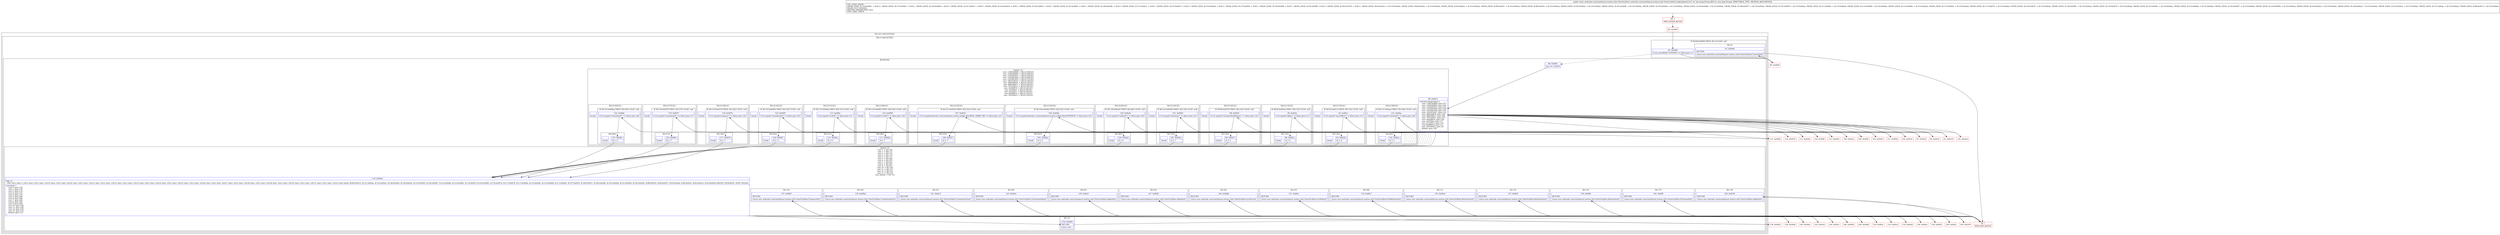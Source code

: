 digraph "CFG forandroidx.constraintlayout.motion.utils.ViewOscillator.makeSpline(Ljava\/lang\/String;)Landroidx\/constraintlayout\/motion\/utils\/ViewOscillator;" {
subgraph cluster_Region_1011012332 {
label = "R(1:(2:(1:4)|(3:6|7|50)))";
node [shape=record,color=blue];
subgraph cluster_Region_246561502 {
label = "R(2:(1:4)|(3:6|7|50))";
node [shape=record,color=blue];
subgraph cluster_IfRegion_862462404 {
label = "IF [B:85:0x0006] THEN: R(1:4) ELSE: null";
node [shape=record,color=blue];
Node_85 [shape=record,label="{85\:\ 0x0006|if (r2.startsWith(\"CUSTOM\") != false) goto L3\l}"];
subgraph cluster_Region_525179118 {
label = "R(1:4)";
node [shape=record,color=blue];
Node_87 [shape=record,label="{87\:\ 0x000d|RETURN\l|return new androidx.constraintlayout.motion.utils.ViewOscillator.CustomSet()\l}"];
}
}
subgraph cluster_Region_2041598500 {
label = "R(3:6|7|50)";
node [shape=record,color=blue];
Node_88 [shape=record,label="{88\:\ 0x000e|char r0 = 65535\l}"];
subgraph cluster_SwitchRegion_900918361 {
label = "Switch: 14
 case -1249320806 -> R(2:(2:49|1)|1)
 case -1249320805 -> R(2:(2:46|1)|1)
 case -1225497657 -> R(2:(2:43|1)|1)
 case -1225497656 -> R(2:(2:40|1)|1)
 case -1225497655 -> R(2:(2:37|1)|1)
 case -1001078227 -> R(2:(2:34|1)|1)
 case -908189618 -> R(2:(2:31|1)|1)
 case -908189617 -> R(2:(2:28|1)|1)
 case -797520672 -> R(2:(2:25|1)|1)
 case -40300674 -> R(2:(2:22|1)|1)
 case -4379043 -> R(2:(2:19|1)|1)
 case 37232917 -> R(2:(2:16|1)|1)
 case 92909918 -> R(2:(2:13|1)|1)
 case 156108012 -> R(2:(2:10|1)|1)";
node [shape=record,color=blue];
Node_89 [shape=record,label="{89\:\ 0x0013|switch(r2.hashCode()) \{\l    case \-1249320806: goto L47;\l    case \-1249320805: goto L44;\l    case \-1225497657: goto L41;\l    case \-1225497656: goto L38;\l    case \-1225497655: goto L35;\l    case \-1001078227: goto L32;\l    case \-908189618: goto L29;\l    case \-908189617: goto L26;\l    case \-797520672: goto L23;\l    case \-40300674: goto L20;\l    case \-4379043: goto L17;\l    case 37232917: goto L14;\l    case 92909918: goto L11;\l    case 156108012: goto L8;\l    default: goto L50;\l\}\l}"];
subgraph cluster_Region_709448955 {
label = "R(2:(2:49|1)|1)";
node [shape=record,color=blue];
subgraph cluster_IfRegion_1482503799 {
label = "IF [B:131:0x00aa] THEN: R(2:49|1) ELSE: null";
node [shape=record,color=blue];
Node_131 [shape=record,label="{131\:\ 0x00aa|if (r2.equals(\"rotationX\") != false) goto L49\l}"];
subgraph cluster_Region_1682935145 {
label = "R(2:49|1)";
node [shape=record,color=blue];
Node_132 [shape=record,label="{132\:\ 0x00ac|r0 = 3\l}"];
Node_InsnContainer_723804026 [shape=record,label="{|break\l}"];
}
}
Node_InsnContainer_165068387 [shape=record,label="{|break\l}"];
}
subgraph cluster_Region_1767427374 {
label = "R(2:(2:46|1)|1)";
node [shape=record,color=blue];
subgraph cluster_IfRegion_1476899068 {
label = "IF [B:128:0x00a0] THEN: R(2:46|1) ELSE: null";
node [shape=record,color=blue];
Node_128 [shape=record,label="{128\:\ 0x00a0|if (r2.equals(\"rotationY\") != false) goto L46\l}"];
subgraph cluster_Region_1219413963 {
label = "R(2:46|1)";
node [shape=record,color=blue];
Node_129 [shape=record,label="{129\:\ 0x00a2|r0 = 4\l}"];
Node_InsnContainer_1364323081 [shape=record,label="{|break\l}"];
}
}
Node_InsnContainer_1833464550 [shape=record,label="{|break\l}"];
}
subgraph cluster_Region_1112990684 {
label = "R(2:(2:43|1)|1)";
node [shape=record,color=blue];
subgraph cluster_IfRegion_666053434 {
label = "IF [B:125:0x0095] THEN: R(2:43|1) ELSE: null";
node [shape=record,color=blue];
Node_125 [shape=record,label="{125\:\ 0x0095|if (r2.equals(\"translationX\") != false) goto L43\l}"];
subgraph cluster_Region_333459049 {
label = "R(2:43|1)";
node [shape=record,color=blue];
Node_126 [shape=record,label="{126\:\ 0x0097|r0 = 'n'\l}"];
Node_InsnContainer_2045023590 [shape=record,label="{|break\l}"];
}
}
Node_InsnContainer_1469388798 [shape=record,label="{|break\l}"];
}
subgraph cluster_Region_581457619 {
label = "R(2:(2:40|1)|1)";
node [shape=record,color=blue];
subgraph cluster_IfRegion_477905735 {
label = "IF [B:122:0x008a] THEN: R(2:40|1) ELSE: null";
node [shape=record,color=blue];
Node_122 [shape=record,label="{122\:\ 0x008a|if (r2.equals(\"translationY\") != false) goto L40\l}"];
subgraph cluster_Region_1748664131 {
label = "R(2:40|1)";
node [shape=record,color=blue];
Node_123 [shape=record,label="{123\:\ 0x008c|r0 = 11\l}"];
Node_InsnContainer_1106160139 [shape=record,label="{|break\l}"];
}
}
Node_InsnContainer_1044086575 [shape=record,label="{|break\l}"];
}
subgraph cluster_Region_1581623541 {
label = "R(2:(2:37|1)|1)";
node [shape=record,color=blue];
subgraph cluster_IfRegion_551403009 {
label = "IF [B:119:0x007f] THEN: R(2:37|1) ELSE: null";
node [shape=record,color=blue];
Node_119 [shape=record,label="{119\:\ 0x007f|if (r2.equals(\"translationZ\") != false) goto L37\l}"];
subgraph cluster_Region_1887863784 {
label = "R(2:37|1)";
node [shape=record,color=blue];
Node_120 [shape=record,label="{120\:\ 0x0081|r0 = 'f'\l}"];
Node_InsnContainer_349693667 [shape=record,label="{|break\l}"];
}
}
Node_InsnContainer_1911562577 [shape=record,label="{|break\l}"];
}
subgraph cluster_Region_42024346 {
label = "R(2:(2:34|1)|1)";
node [shape=record,color=blue];
subgraph cluster_IfRegion_1340192381 {
label = "IF [B:116:0x0074] THEN: R(2:34|1) ELSE: null";
node [shape=record,color=blue];
Node_116 [shape=record,label="{116\:\ 0x0074|if (r2.equals(\"progress\") != false) goto L34\l}"];
subgraph cluster_Region_1319666348 {
label = "R(2:34|1)";
node [shape=record,color=blue];
Node_117 [shape=record,label="{117\:\ 0x0076|r0 = 'r'\l}"];
Node_InsnContainer_1688908188 [shape=record,label="{|break\l}"];
}
}
Node_InsnContainer_337702641 [shape=record,label="{|break\l}"];
}
subgraph cluster_Region_533097474 {
label = "R(2:(2:31|1)|1)";
node [shape=record,color=blue];
subgraph cluster_IfRegion_1565946841 {
label = "IF [B:113:0x006a] THEN: R(2:31|1) ELSE: null";
node [shape=record,color=blue];
Node_113 [shape=record,label="{113\:\ 0x006a|if (r2.equals(\"scaleX\") != false) goto L31\l}"];
subgraph cluster_Region_1546219126 {
label = "R(2:31|1)";
node [shape=record,color=blue];
Node_114 [shape=record,label="{114\:\ 0x006c|r0 = 6\l}"];
Node_InsnContainer_1816203198 [shape=record,label="{|break\l}"];
}
}
Node_InsnContainer_2131047329 [shape=record,label="{|break\l}"];
}
subgraph cluster_Region_1393550911 {
label = "R(2:(2:28|1)|1)";
node [shape=record,color=blue];
subgraph cluster_IfRegion_1026133820 {
label = "IF [B:110:0x0060] THEN: R(2:28|1) ELSE: null";
node [shape=record,color=blue];
Node_110 [shape=record,label="{110\:\ 0x0060|if (r2.equals(\"scaleY\") != false) goto L28\l}"];
subgraph cluster_Region_1741869783 {
label = "R(2:28|1)";
node [shape=record,color=blue];
Node_111 [shape=record,label="{111\:\ 0x0062|r0 = 7\l}"];
Node_InsnContainer_1500597208 [shape=record,label="{|break\l}"];
}
}
Node_InsnContainer_264233836 [shape=record,label="{|break\l}"];
}
subgraph cluster_Region_590201530 {
label = "R(2:(2:25|1)|1)";
node [shape=record,color=blue];
subgraph cluster_IfRegion_1376577932 {
label = "IF [B:107:0x0055] THEN: R(2:25|1) ELSE: null";
node [shape=record,color=blue];
Node_107 [shape=record,label="{107\:\ 0x0055|if (r2.equals(androidx.constraintlayout.motion.widget.Key.WAVE_VARIES_BY) != false) goto L25\l}"];
subgraph cluster_Region_588223494 {
label = "R(2:25|1)";
node [shape=record,color=blue];
Node_108 [shape=record,label="{108\:\ 0x0057|r0 = 't'\l}"];
Node_InsnContainer_32528286 [shape=record,label="{|break\l}"];
}
}
Node_InsnContainer_1906602063 [shape=record,label="{|break\l}"];
}
subgraph cluster_Region_1011958995 {
label = "R(2:(2:22|1)|1)";
node [shape=record,color=blue];
subgraph cluster_IfRegion_161778268 {
label = "IF [B:104:0x004b] THEN: R(2:22|1) ELSE: null";
node [shape=record,color=blue];
Node_104 [shape=record,label="{104\:\ 0x004b|if (r2.equals(androidx.constraintlayout.motion.widget.Key.ROTATION) != false) goto L22\l}"];
subgraph cluster_Region_691593001 {
label = "R(2:22|1)";
node [shape=record,color=blue];
Node_105 [shape=record,label="{105\:\ 0x004d|r0 = 2\l}"];
Node_InsnContainer_174813265 [shape=record,label="{|break\l}"];
}
}
Node_InsnContainer_1486839643 [shape=record,label="{|break\l}"];
}
subgraph cluster_Region_1851715399 {
label = "R(2:(2:19|1)|1)";
node [shape=record,color=blue];
subgraph cluster_IfRegion_1124433594 {
label = "IF [B:101:0x0040] THEN: R(2:19|1) ELSE: null";
node [shape=record,color=blue];
Node_101 [shape=record,label="{101\:\ 0x0040|if (r2.equals(\"elevation\") != false) goto L19\l}"];
subgraph cluster_Region_1056267942 {
label = "R(2:19|1)";
node [shape=record,color=blue];
Node_102 [shape=record,label="{102\:\ 0x0042|r0 = 1\l}"];
Node_InsnContainer_314406771 [shape=record,label="{|break\l}"];
}
}
Node_InsnContainer_821725176 [shape=record,label="{|break\l}"];
}
subgraph cluster_Region_692544119 {
label = "R(2:(2:16|1)|1)";
node [shape=record,color=blue];
subgraph cluster_IfRegion_1096759627 {
label = "IF [B:98:0x0035] THEN: R(2:16|1) ELSE: null";
node [shape=record,color=blue];
Node_98 [shape=record,label="{98\:\ 0x0035|if (r2.equals(\"transitionPathRotate\") != false) goto L16\l}"];
subgraph cluster_Region_1338009541 {
label = "R(2:16|1)";
node [shape=record,color=blue];
Node_99 [shape=record,label="{99\:\ 0x0037|r0 = 5\l}"];
Node_InsnContainer_941672700 [shape=record,label="{|break\l}"];
}
}
Node_InsnContainer_1551981895 [shape=record,label="{|break\l}"];
}
subgraph cluster_Region_1321715834 {
label = "R(2:(2:13|1)|1)";
node [shape=record,color=blue];
subgraph cluster_IfRegion_1986667912 {
label = "IF [B:95:0x002a] THEN: R(2:13|1) ELSE: null";
node [shape=record,color=blue];
Node_95 [shape=record,label="{95\:\ 0x002a|if (r2.equals(\"alpha\") != false) goto L13\l}"];
subgraph cluster_Region_279999903 {
label = "R(2:13|1)";
node [shape=record,color=blue];
Node_96 [shape=record,label="{96\:\ 0x002c|r0 = 0\l}"];
Node_InsnContainer_1219720337 [shape=record,label="{|break\l}"];
}
}
Node_InsnContainer_504263589 [shape=record,label="{|break\l}"];
}
subgraph cluster_Region_1853553670 {
label = "R(2:(2:10|1)|1)";
node [shape=record,color=blue];
subgraph cluster_IfRegion_1234948644 {
label = "IF [B:92:0x001e] THEN: R(2:10|1) ELSE: null";
node [shape=record,color=blue];
Node_92 [shape=record,label="{92\:\ 0x001e|if (r2.equals(\"waveOffset\") != false) goto L10\l}"];
subgraph cluster_Region_2141069623 {
label = "R(2:10|1)";
node [shape=record,color=blue];
Node_93 [shape=record,label="{93\:\ 0x0020|r0 = 'b'\l}"];
Node_InsnContainer_442441850 [shape=record,label="{|break\l}"];
}
}
Node_InsnContainer_1998711759 [shape=record,label="{|break\l}"];
}
}
subgraph cluster_SwitchRegion_1804226572 {
label = "Switch: 15
 case 0 -> R(1:79)
 case 1 -> R(1:77)
 case 2 -> R(1:75)
 case 3 -> R(1:73)
 case 4 -> R(1:71)
 case 5 -> R(1:69)
 case 6 -> R(1:67)
 case 7 -> R(1:65)
 case 8 -> R(1:63)
 case 9 -> R(1:61)
 case 10 -> R(1:59)
 case 11 -> R(1:57)
 case 12 -> R(1:55)
 case 13 -> R(1:53)
 case default -> R(1:51)";
node [shape=record,color=blue];
Node_133 [shape=record,label="{133\:\ 0x00ad|PHI: r0 \l  PHI: (r0v3 char) = (r0v2 char), (r0v2 char), (r0v19 char), (r0v2 char), (r0v20 char), (r0v2 char), (r0v21 char), (r0v2 char), (r0v22 char), (r0v2 char), (r0v23 char), (r0v2 char), (r0v24 char), (r0v2 char), (r0v25 char), (r0v2 char), (r0v26 char), (r0v2 char), (r0v27 char), (r0v2 char), (r0v28 char), (r0v2 char), (r0v29 char), (r0v2 char), (r0v30 char), (r0v2 char), (r0v31 char), (r0v2 char), (r0v32 char) binds: [B:89:0x0013, B:131:0x00aa, B:132:0x00ac, B:128:0x00a0, B:129:0x00a2, B:125:0x0095, B:126:0x0097, B:122:0x008a, B:123:0x008c, B:119:0x007f, B:120:0x0081, B:116:0x0074, B:117:0x0076, B:113:0x006a, B:114:0x006c, B:110:0x0060, B:111:0x0062, B:107:0x0055, B:108:0x0057, B:104:0x004b, B:105:0x004d, B:101:0x0040, B:102:0x0042, B:98:0x0035, B:99:0x0037, B:95:0x002a, B:96:0x002c, B:92:0x001e, B:93:0x0020] A[DONT_GENERATE, DONT_INLINE]\l|switch(r0) \{\l    case 0: goto L78;\l    case 1: goto L76;\l    case 2: goto L74;\l    case 3: goto L72;\l    case 4: goto L70;\l    case 5: goto L68;\l    case 6: goto L66;\l    case 7: goto L64;\l    case 8: goto L62;\l    case 9: goto L60;\l    case 10: goto L58;\l    case 11: goto L56;\l    case 12: goto L54;\l    case 13: goto L52;\l    default: goto L51;\l\}\l}"];
subgraph cluster_Region_1308795873 {
label = "R(1:79)";
node [shape=record,color=blue];
Node_163 [shape=record,label="{163\:\ 0x0105|RETURN\l|return new androidx.constraintlayout.motion.utils.ViewOscillator.AlphaSet()\l}"];
}
subgraph cluster_Region_1495225079 {
label = "R(1:77)";
node [shape=record,color=blue];
Node_161 [shape=record,label="{161\:\ 0x00ff|RETURN\l|return new androidx.constraintlayout.motion.utils.ViewOscillator.ElevationSet()\l}"];
}
subgraph cluster_Region_983627102 {
label = "R(1:75)";
node [shape=record,color=blue];
Node_159 [shape=record,label="{159\:\ 0x00f9|RETURN\l|return new androidx.constraintlayout.motion.utils.ViewOscillator.RotationSet()\l}"];
}
subgraph cluster_Region_1109855830 {
label = "R(1:73)";
node [shape=record,color=blue];
Node_157 [shape=record,label="{157\:\ 0x00f3|RETURN\l|return new androidx.constraintlayout.motion.utils.ViewOscillator.RotationXset()\l}"];
}
subgraph cluster_Region_425832536 {
label = "R(1:71)";
node [shape=record,color=blue];
Node_155 [shape=record,label="{155\:\ 0x00ed|RETURN\l|return new androidx.constraintlayout.motion.utils.ViewOscillator.RotationYset()\l}"];
}
subgraph cluster_Region_977981801 {
label = "R(1:69)";
node [shape=record,color=blue];
Node_153 [shape=record,label="{153\:\ 0x00e7|RETURN\l|return new androidx.constraintlayout.motion.utils.ViewOscillator.PathRotateSet()\l}"];
}
subgraph cluster_Region_134072699 {
label = "R(1:67)";
node [shape=record,color=blue];
Node_151 [shape=record,label="{151\:\ 0x00e1|RETURN\l|return new androidx.constraintlayout.motion.utils.ViewOscillator.ScaleXset()\l}"];
}
subgraph cluster_Region_2110923372 {
label = "R(1:65)";
node [shape=record,color=blue];
Node_149 [shape=record,label="{149\:\ 0x00db|RETURN\l|return new androidx.constraintlayout.motion.utils.ViewOscillator.ScaleYset()\l}"];
}
subgraph cluster_Region_1764081406 {
label = "R(1:63)";
node [shape=record,color=blue];
Node_147 [shape=record,label="{147\:\ 0x00d5|RETURN\l|return new androidx.constraintlayout.motion.utils.ViewOscillator.AlphaSet()\l}"];
}
subgraph cluster_Region_84470570 {
label = "R(1:61)";
node [shape=record,color=blue];
Node_145 [shape=record,label="{145\:\ 0x00cf|RETURN\l|return new androidx.constraintlayout.motion.utils.ViewOscillator.AlphaSet()\l}"];
}
subgraph cluster_Region_1817664737 {
label = "R(1:59)";
node [shape=record,color=blue];
Node_143 [shape=record,label="{143\:\ 0x00c9|RETURN\l|return new androidx.constraintlayout.motion.utils.ViewOscillator.TranslationXset()\l}"];
}
subgraph cluster_Region_8049221 {
label = "R(1:57)";
node [shape=record,color=blue];
Node_141 [shape=record,label="{141\:\ 0x00c3|RETURN\l|return new androidx.constraintlayout.motion.utils.ViewOscillator.TranslationYset()\l}"];
}
subgraph cluster_Region_1156341498 {
label = "R(1:55)";
node [shape=record,color=blue];
Node_139 [shape=record,label="{139\:\ 0x00bd|RETURN\l|return new androidx.constraintlayout.motion.utils.ViewOscillator.TranslationZset()\l}"];
}
subgraph cluster_Region_109030646 {
label = "R(1:53)";
node [shape=record,color=blue];
Node_137 [shape=record,label="{137\:\ 0x00b7|RETURN\l|return new androidx.constraintlayout.motion.utils.ViewOscillator.ProgressSet()\l}"];
}
subgraph cluster_Region_1343834252 {
label = "R(1:51)";
node [shape=record,color=blue];
Node_134 [shape=record,label="{134\:\ 0x00b0|RETURN\l|return null\l}"];
}
}
}
}
}
Node_82 [shape=record,color=red,label="{82\:\ ?|MTH_ENTER_BLOCK\l}"];
Node_84 [shape=record,color=red,label="{84\:\ 0x0000}"];
Node_86 [shape=record,color=red,label="{86\:\ 0x0008}"];
Node_83 [shape=record,color=red,label="{83\:\ ?|MTH_EXIT_BLOCK\l}"];
Node_91 [shape=record,color=red,label="{91\:\ 0x0018}"];
Node_94 [shape=record,color=red,label="{94\:\ 0x0024}"];
Node_97 [shape=record,color=red,label="{97\:\ 0x002f}"];
Node_100 [shape=record,color=red,label="{100\:\ 0x003a}"];
Node_103 [shape=record,color=red,label="{103\:\ 0x0045}"];
Node_106 [shape=record,color=red,label="{106\:\ 0x004f}"];
Node_109 [shape=record,color=red,label="{109\:\ 0x005a}"];
Node_112 [shape=record,color=red,label="{112\:\ 0x0064}"];
Node_115 [shape=record,color=red,label="{115\:\ 0x006e}"];
Node_118 [shape=record,color=red,label="{118\:\ 0x0079}"];
Node_121 [shape=record,color=red,label="{121\:\ 0x0084}"];
Node_124 [shape=record,color=red,label="{124\:\ 0x008f}"];
Node_127 [shape=record,color=red,label="{127\:\ 0x009a}"];
Node_130 [shape=record,color=red,label="{130\:\ 0x00a4}"];
Node_136 [shape=record,color=red,label="{136\:\ 0x00b2}"];
Node_138 [shape=record,color=red,label="{138\:\ 0x00b8}"];
Node_140 [shape=record,color=red,label="{140\:\ 0x00be}"];
Node_142 [shape=record,color=red,label="{142\:\ 0x00c4}"];
Node_144 [shape=record,color=red,label="{144\:\ 0x00ca}"];
Node_146 [shape=record,color=red,label="{146\:\ 0x00d0}"];
Node_148 [shape=record,color=red,label="{148\:\ 0x00d6}"];
Node_150 [shape=record,color=red,label="{150\:\ 0x00dc}"];
Node_152 [shape=record,color=red,label="{152\:\ 0x00e2}"];
Node_154 [shape=record,color=red,label="{154\:\ 0x00e8}"];
Node_156 [shape=record,color=red,label="{156\:\ 0x00ee}"];
Node_158 [shape=record,color=red,label="{158\:\ 0x00f4}"];
Node_160 [shape=record,color=red,label="{160\:\ 0x00fa}"];
Node_162 [shape=record,color=red,label="{162\:\ 0x0100}"];
MethodNode[shape=record,label="{public static androidx.constraintlayout.motion.utils.ViewOscillator androidx.constraintlayout.motion.utils.ViewOscillator.makeSpline((r2v0 'str' java.lang.String A[D('str' java.lang.String), IMMUTABLE_TYPE, METHOD_ARGUMENT]))  | USE_LINES_HINTS\lCROSS_EDGE: B:135:0x00b1 \-\> B:83:?, CROSS_EDGE: B:137:0x00b7 \-\> B:83:?, CROSS_EDGE: B:139:0x00bd \-\> B:83:?, CROSS_EDGE: B:141:0x00c3 \-\> B:83:?, CROSS_EDGE: B:143:0x00c9 \-\> B:83:?, CROSS_EDGE: B:145:0x00cf \-\> B:83:?, CROSS_EDGE: B:147:0x00d5 \-\> B:83:?, CROSS_EDGE: B:149:0x00db \-\> B:83:?, CROSS_EDGE: B:151:0x00e1 \-\> B:83:?, CROSS_EDGE: B:153:0x00e7 \-\> B:83:?, CROSS_EDGE: B:155:0x00ed \-\> B:83:?, CROSS_EDGE: B:157:0x00f3 \-\> B:83:?, CROSS_EDGE: B:159:0x00f9 \-\> B:83:?, CROSS_EDGE: B:161:0x00ff \-\> B:83:?, CROSS_EDGE: B:163:0x0105 \-\> B:83:?, CROSS_EDGE: B:92:0x001e \-\> B:133:0x00ad, CROSS_EDGE: B:96:0x002c \-\> B:133:0x00ad, CROSS_EDGE: B:95:0x002a \-\> B:133:0x00ad, CROSS_EDGE: B:99:0x0037 \-\> B:133:0x00ad, CROSS_EDGE: B:98:0x0035 \-\> B:133:0x00ad, CROSS_EDGE: B:102:0x0042 \-\> B:133:0x00ad, CROSS_EDGE: B:101:0x0040 \-\> B:133:0x00ad, CROSS_EDGE: B:105:0x004d \-\> B:133:0x00ad, CROSS_EDGE: B:104:0x004b \-\> B:133:0x00ad, CROSS_EDGE: B:108:0x0057 \-\> B:133:0x00ad, CROSS_EDGE: B:107:0x0055 \-\> B:133:0x00ad, CROSS_EDGE: B:111:0x0062 \-\> B:133:0x00ad, CROSS_EDGE: B:110:0x0060 \-\> B:133:0x00ad, CROSS_EDGE: B:114:0x006c \-\> B:133:0x00ad, CROSS_EDGE: B:113:0x006a \-\> B:133:0x00ad, CROSS_EDGE: B:117:0x0076 \-\> B:133:0x00ad, CROSS_EDGE: B:116:0x0074 \-\> B:133:0x00ad, CROSS_EDGE: B:120:0x0081 \-\> B:133:0x00ad, CROSS_EDGE: B:119:0x007f \-\> B:133:0x00ad, CROSS_EDGE: B:123:0x008c \-\> B:133:0x00ad, CROSS_EDGE: B:122:0x008a \-\> B:133:0x00ad, CROSS_EDGE: B:126:0x0097 \-\> B:133:0x00ad, CROSS_EDGE: B:125:0x0095 \-\> B:133:0x00ad, CROSS_EDGE: B:129:0x00a2 \-\> B:133:0x00ad, CROSS_EDGE: B:128:0x00a0 \-\> B:133:0x00ad, CROSS_EDGE: B:132:0x00ac \-\> B:133:0x00ad, CROSS_EDGE: B:131:0x00aa \-\> B:133:0x00ad, CROSS_EDGE: B:89:0x0013 \-\> B:133:0x00ad\lINLINE_NOT_NEEDED\lMETHOD_PARAMETERS: [str]\lTYPE_VARS: EMPTY\l}"];
MethodNode -> Node_82;Node_85 -> Node_86;
Node_85 -> Node_88[style=dashed];
Node_87 -> Node_83;
Node_88 -> Node_89;
Node_89 -> Node_91;
Node_89 -> Node_94;
Node_89 -> Node_97;
Node_89 -> Node_100;
Node_89 -> Node_103;
Node_89 -> Node_106;
Node_89 -> Node_109;
Node_89 -> Node_112;
Node_89 -> Node_115;
Node_89 -> Node_118;
Node_89 -> Node_121;
Node_89 -> Node_124;
Node_89 -> Node_127;
Node_89 -> Node_130;
Node_89 -> Node_133;
Node_131 -> Node_132;
Node_131 -> Node_133[style=dashed];
Node_132 -> Node_133;
Node_128 -> Node_129;
Node_128 -> Node_133[style=dashed];
Node_129 -> Node_133;
Node_125 -> Node_126;
Node_125 -> Node_133[style=dashed];
Node_126 -> Node_133;
Node_122 -> Node_123;
Node_122 -> Node_133[style=dashed];
Node_123 -> Node_133;
Node_119 -> Node_120;
Node_119 -> Node_133[style=dashed];
Node_120 -> Node_133;
Node_116 -> Node_117;
Node_116 -> Node_133[style=dashed];
Node_117 -> Node_133;
Node_113 -> Node_114;
Node_113 -> Node_133[style=dashed];
Node_114 -> Node_133;
Node_110 -> Node_111;
Node_110 -> Node_133[style=dashed];
Node_111 -> Node_133;
Node_107 -> Node_108;
Node_107 -> Node_133[style=dashed];
Node_108 -> Node_133;
Node_104 -> Node_105;
Node_104 -> Node_133[style=dashed];
Node_105 -> Node_133;
Node_101 -> Node_102;
Node_101 -> Node_133[style=dashed];
Node_102 -> Node_133;
Node_98 -> Node_99;
Node_98 -> Node_133[style=dashed];
Node_99 -> Node_133;
Node_95 -> Node_96;
Node_95 -> Node_133[style=dashed];
Node_96 -> Node_133;
Node_92 -> Node_93;
Node_92 -> Node_133[style=dashed];
Node_93 -> Node_133;
Node_133 -> Node_134;
Node_133 -> Node_136;
Node_133 -> Node_138;
Node_133 -> Node_140;
Node_133 -> Node_142;
Node_133 -> Node_144;
Node_133 -> Node_146;
Node_133 -> Node_148;
Node_133 -> Node_150;
Node_133 -> Node_152;
Node_133 -> Node_154;
Node_133 -> Node_156;
Node_133 -> Node_158;
Node_133 -> Node_160;
Node_133 -> Node_162;
Node_163 -> Node_83;
Node_161 -> Node_83;
Node_159 -> Node_83;
Node_157 -> Node_83;
Node_155 -> Node_83;
Node_153 -> Node_83;
Node_151 -> Node_83;
Node_149 -> Node_83;
Node_147 -> Node_83;
Node_145 -> Node_83;
Node_143 -> Node_83;
Node_141 -> Node_83;
Node_139 -> Node_83;
Node_137 -> Node_83;
Node_134 -> Node_83;
Node_82 -> Node_84;
Node_84 -> Node_85;
Node_86 -> Node_87;
Node_91 -> Node_92;
Node_94 -> Node_95;
Node_97 -> Node_98;
Node_100 -> Node_101;
Node_103 -> Node_104;
Node_106 -> Node_107;
Node_109 -> Node_110;
Node_112 -> Node_113;
Node_115 -> Node_116;
Node_118 -> Node_119;
Node_121 -> Node_122;
Node_124 -> Node_125;
Node_127 -> Node_128;
Node_130 -> Node_131;
Node_136 -> Node_137;
Node_138 -> Node_139;
Node_140 -> Node_141;
Node_142 -> Node_143;
Node_144 -> Node_145;
Node_146 -> Node_147;
Node_148 -> Node_149;
Node_150 -> Node_151;
Node_152 -> Node_153;
Node_154 -> Node_155;
Node_156 -> Node_157;
Node_158 -> Node_159;
Node_160 -> Node_161;
Node_162 -> Node_163;
}

